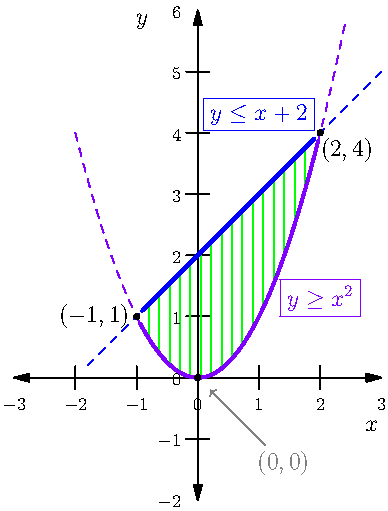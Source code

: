 size(9cm);

usepackage("amsmath");
import graph;
xaxis("$x$", -3, 3, Ticks(Label(fontsize(9pt)), Step=1, begin=false, end=false), Arrows);
yaxis("$y$", -2, 6, Ticks(Label(fontsize(9pt)), Step=1, begin=false, end=false), Arrows);

real f(real x) { return x*x; }
draw(graph(f, -2, 2.4), purple+dashed);
draw((-1.8,0.2)--(3,5), blue+dashed);
for (real x=-0.8; x<=1.8; x+=0.17) {
  draw((x,x*x)--(x,2+x), green);
}

draw((-1,1)--(2,4), blue+1.5, Margins);
label("$\boxed{y \le x+2}$", (1,4.3), blue);
draw(graph(f,-1,2), purple+1.5, Margins);
label("$\boxed{y \ge x^2}$", (2,1.3), purple);

dot((0,0));
dot("$(-1,1)$", (-1,1), dir(180));
dot("$(2,4)$", (2,4), dir(310));
label("$(0,0)$", (1.4,-1.4), grey);
draw((1.1,-1.1)--(0.2,-0.2), grey, EndArrow(TeXHead));
